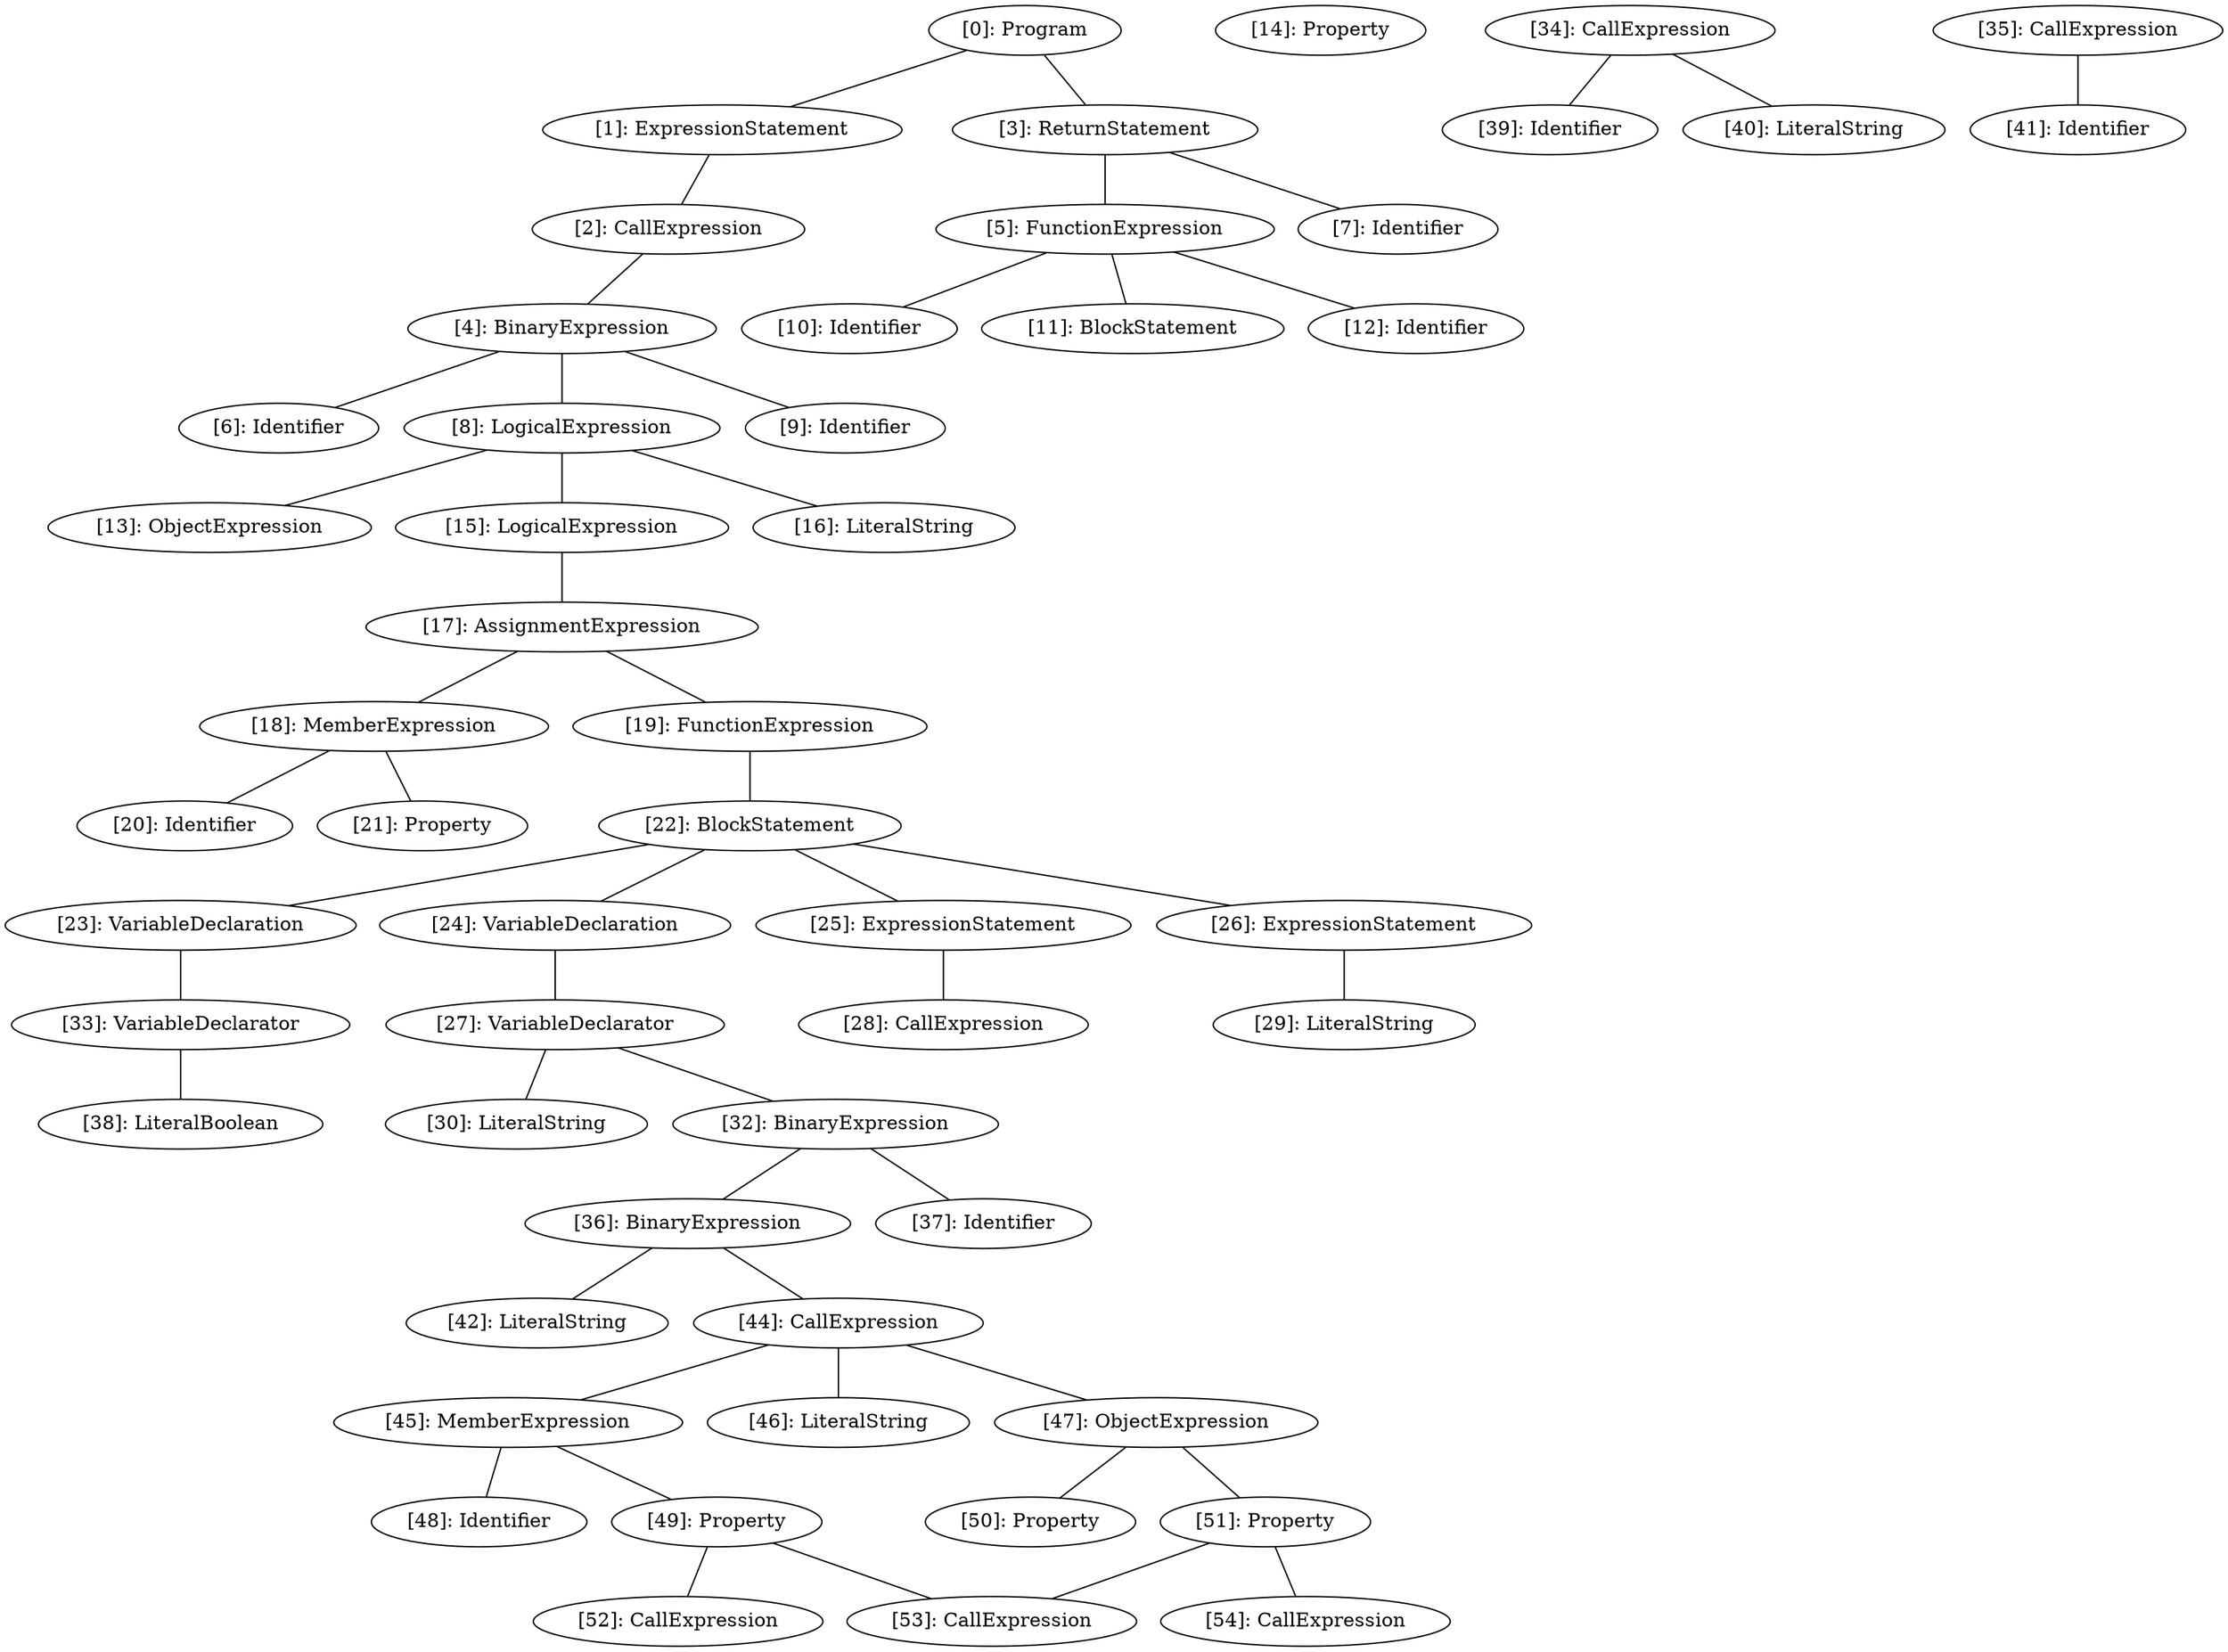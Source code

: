 // Result
graph {
	0 [label="[0]: Program"]
	1 [label="[1]: ExpressionStatement"]
	2 [label="[2]: CallExpression"]
	3 [label="[3]: ReturnStatement"]
	4 [label="[4]: BinaryExpression"]
	5 [label="[5]: FunctionExpression"]
	6 [label="[6]: Identifier"]
	7 [label="[7]: Identifier"]
	8 [label="[8]: LogicalExpression"]
	9 [label="[9]: Identifier"]
	10 [label="[10]: Identifier"]
	11 [label="[11]: BlockStatement"]
	12 [label="[12]: Identifier"]
	13 [label="[13]: ObjectExpression"]
	14 [label="[14]: Property"]
	15 [label="[15]: LogicalExpression"]
	16 [label="[16]: LiteralString"]
	17 [label="[17]: AssignmentExpression"]
	18 [label="[18]: MemberExpression"]
	19 [label="[19]: FunctionExpression"]
	20 [label="[20]: Identifier"]
	21 [label="[21]: Property"]
	22 [label="[22]: BlockStatement"]
	23 [label="[23]: VariableDeclaration"]
	24 [label="[24]: VariableDeclaration"]
	25 [label="[25]: ExpressionStatement"]
	26 [label="[26]: ExpressionStatement"]
	27 [label="[27]: VariableDeclarator"]
	28 [label="[28]: CallExpression"]
	29 [label="[29]: LiteralString"]
	30 [label="[30]: LiteralString"]
	32 [label="[32]: BinaryExpression"]
	33 [label="[33]: VariableDeclarator"]
	34 [label="[34]: CallExpression"]
	35 [label="[35]: CallExpression"]
	36 [label="[36]: BinaryExpression"]
	37 [label="[37]: Identifier"]
	38 [label="[38]: LiteralBoolean"]
	39 [label="[39]: Identifier"]
	40 [label="[40]: LiteralString"]
	41 [label="[41]: Identifier"]
	42 [label="[42]: LiteralString"]
	44 [label="[44]: CallExpression"]
	45 [label="[45]: MemberExpression"]
	46 [label="[46]: LiteralString"]
	47 [label="[47]: ObjectExpression"]
	48 [label="[48]: Identifier"]
	49 [label="[49]: Property"]
	50 [label="[50]: Property"]
	51 [label="[51]: Property"]
	52 [label="[52]: CallExpression"]
	53 [label="[53]: CallExpression"]
	54 [label="[54]: CallExpression"]
	0 -- 1
	0 -- 3
	1 -- 2
	2 -- 4
	3 -- 5
	3 -- 7
	4 -- 6
	4 -- 8
	4 -- 9
	5 -- 10
	5 -- 11
	5 -- 12
	8 -- 13
	8 -- 15
	8 -- 16
	15 -- 17
	17 -- 18
	17 -- 19
	18 -- 20
	18 -- 21
	19 -- 22
	22 -- 23
	22 -- 24
	22 -- 25
	22 -- 26
	23 -- 33
	24 -- 27
	25 -- 28
	26 -- 29
	27 -- 30
	27 -- 32
	32 -- 36
	32 -- 37
	33 -- 38
	34 -- 39
	34 -- 40
	35 -- 41
	36 -- 42
	36 -- 44
	44 -- 45
	44 -- 46
	44 -- 47
	45 -- 48
	45 -- 49
	47 -- 50
	47 -- 51
	49 -- 52
	49 -- 53
	51 -- 53
	51 -- 54
}
